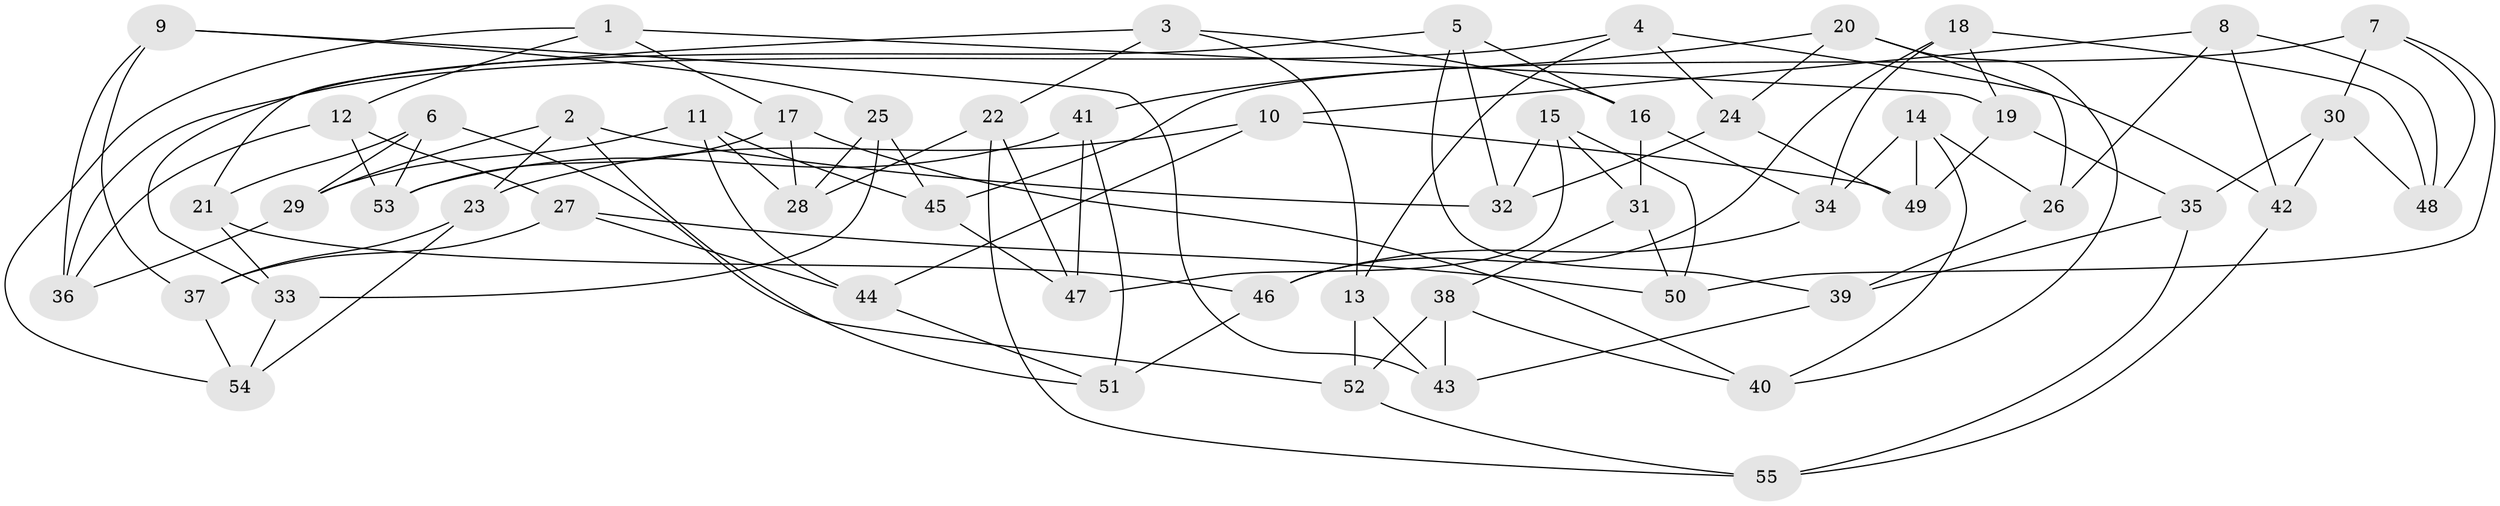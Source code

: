 // Generated by graph-tools (version 1.1) at 2025/57/03/09/25 04:57:51]
// undirected, 55 vertices, 110 edges
graph export_dot {
graph [start="1"]
  node [color=gray90,style=filled];
  1;
  2;
  3;
  4;
  5;
  6;
  7;
  8;
  9;
  10;
  11;
  12;
  13;
  14;
  15;
  16;
  17;
  18;
  19;
  20;
  21;
  22;
  23;
  24;
  25;
  26;
  27;
  28;
  29;
  30;
  31;
  32;
  33;
  34;
  35;
  36;
  37;
  38;
  39;
  40;
  41;
  42;
  43;
  44;
  45;
  46;
  47;
  48;
  49;
  50;
  51;
  52;
  53;
  54;
  55;
  1 -- 19;
  1 -- 12;
  1 -- 54;
  1 -- 17;
  2 -- 32;
  2 -- 29;
  2 -- 51;
  2 -- 23;
  3 -- 21;
  3 -- 13;
  3 -- 16;
  3 -- 22;
  4 -- 36;
  4 -- 24;
  4 -- 13;
  4 -- 42;
  5 -- 16;
  5 -- 39;
  5 -- 32;
  5 -- 33;
  6 -- 29;
  6 -- 52;
  6 -- 53;
  6 -- 21;
  7 -- 50;
  7 -- 45;
  7 -- 30;
  7 -- 48;
  8 -- 10;
  8 -- 42;
  8 -- 48;
  8 -- 26;
  9 -- 37;
  9 -- 36;
  9 -- 25;
  9 -- 43;
  10 -- 44;
  10 -- 23;
  10 -- 49;
  11 -- 45;
  11 -- 44;
  11 -- 28;
  11 -- 29;
  12 -- 27;
  12 -- 53;
  12 -- 36;
  13 -- 52;
  13 -- 43;
  14 -- 34;
  14 -- 26;
  14 -- 40;
  14 -- 49;
  15 -- 32;
  15 -- 50;
  15 -- 31;
  15 -- 47;
  16 -- 31;
  16 -- 34;
  17 -- 40;
  17 -- 53;
  17 -- 28;
  18 -- 34;
  18 -- 19;
  18 -- 46;
  18 -- 48;
  19 -- 49;
  19 -- 35;
  20 -- 40;
  20 -- 41;
  20 -- 26;
  20 -- 24;
  21 -- 33;
  21 -- 46;
  22 -- 47;
  22 -- 28;
  22 -- 55;
  23 -- 54;
  23 -- 37;
  24 -- 32;
  24 -- 49;
  25 -- 45;
  25 -- 28;
  25 -- 33;
  26 -- 39;
  27 -- 44;
  27 -- 37;
  27 -- 50;
  29 -- 36;
  30 -- 42;
  30 -- 35;
  30 -- 48;
  31 -- 38;
  31 -- 50;
  33 -- 54;
  34 -- 46;
  35 -- 55;
  35 -- 39;
  37 -- 54;
  38 -- 52;
  38 -- 43;
  38 -- 40;
  39 -- 43;
  41 -- 51;
  41 -- 47;
  41 -- 53;
  42 -- 55;
  44 -- 51;
  45 -- 47;
  46 -- 51;
  52 -- 55;
}
